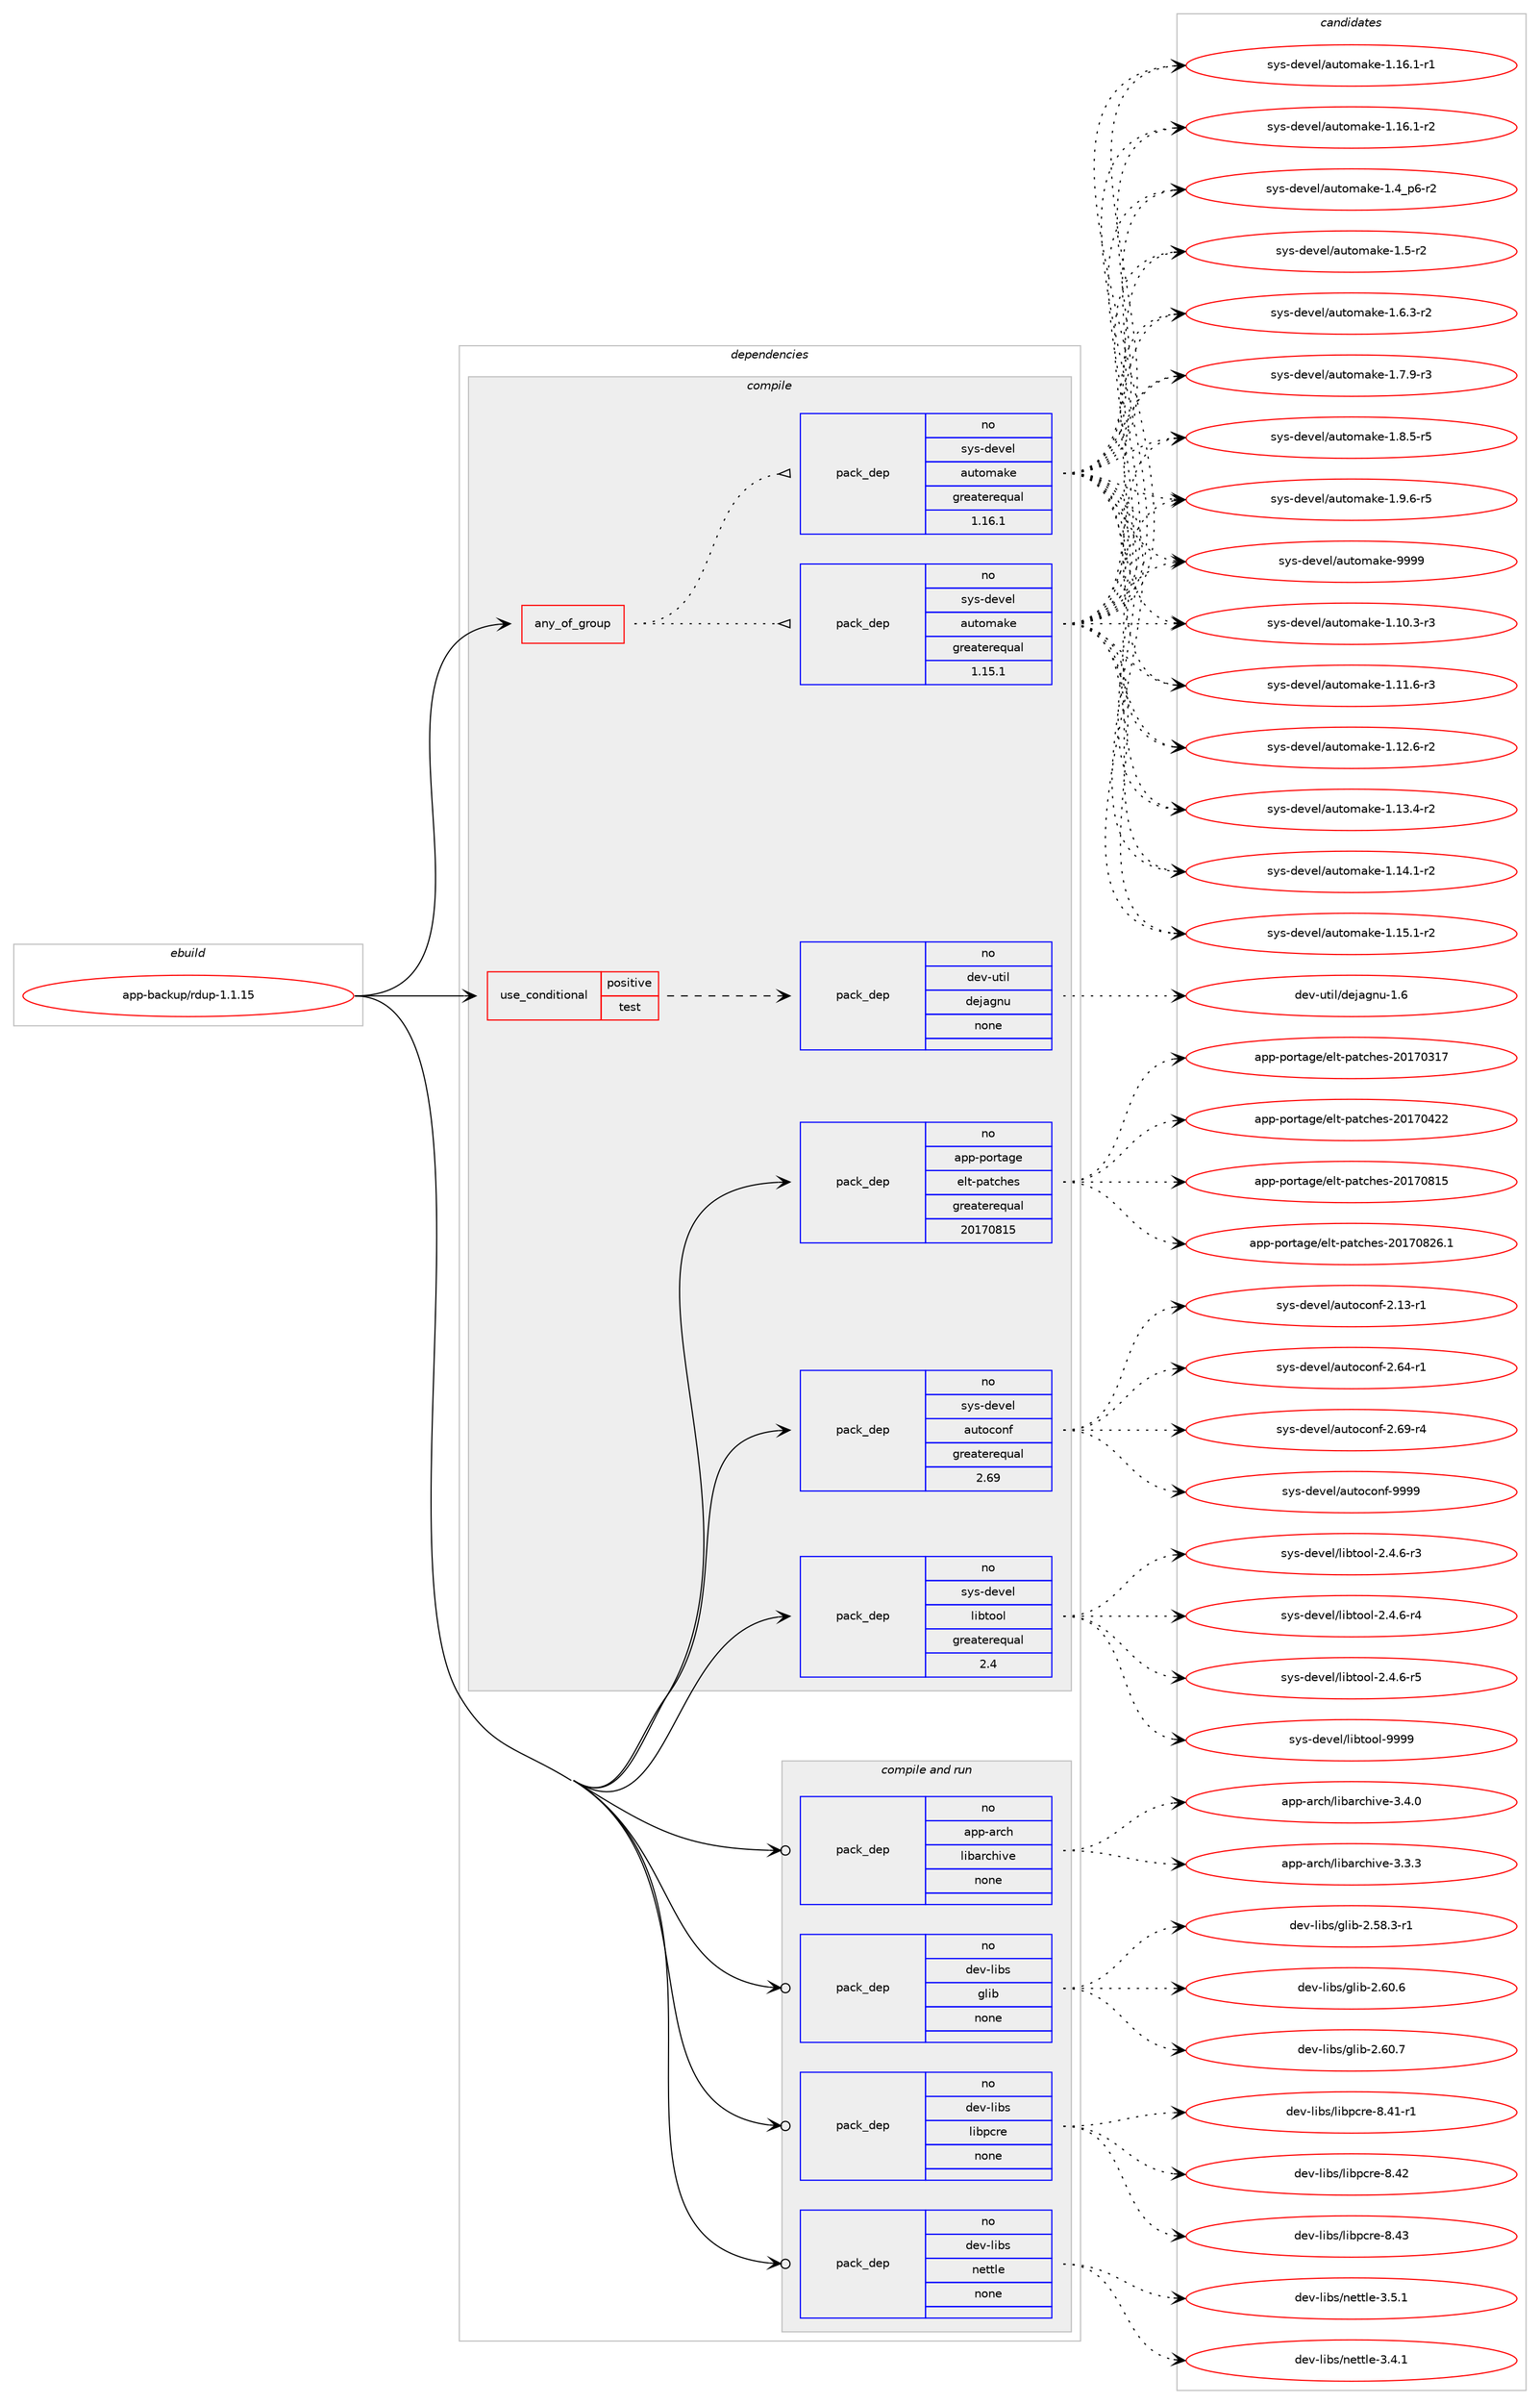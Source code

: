 digraph prolog {

# *************
# Graph options
# *************

newrank=true;
concentrate=true;
compound=true;
graph [rankdir=LR,fontname=Helvetica,fontsize=10,ranksep=1.5];#, ranksep=2.5, nodesep=0.2];
edge  [arrowhead=vee];
node  [fontname=Helvetica,fontsize=10];

# **********
# The ebuild
# **********

subgraph cluster_leftcol {
color=gray;
rank=same;
label=<<i>ebuild</i>>;
id [label="app-backup/rdup-1.1.15", color=red, width=4, href="../app-backup/rdup-1.1.15.svg"];
}

# ****************
# The dependencies
# ****************

subgraph cluster_midcol {
color=gray;
label=<<i>dependencies</i>>;
subgraph cluster_compile {
fillcolor="#eeeeee";
style=filled;
label=<<i>compile</i>>;
subgraph any8325 {
dependency475093 [label=<<TABLE BORDER="0" CELLBORDER="1" CELLSPACING="0" CELLPADDING="4"><TR><TD CELLPADDING="10">any_of_group</TD></TR></TABLE>>, shape=none, color=red];subgraph pack353063 {
dependency475094 [label=<<TABLE BORDER="0" CELLBORDER="1" CELLSPACING="0" CELLPADDING="4" WIDTH="220"><TR><TD ROWSPAN="6" CELLPADDING="30">pack_dep</TD></TR><TR><TD WIDTH="110">no</TD></TR><TR><TD>sys-devel</TD></TR><TR><TD>automake</TD></TR><TR><TD>greaterequal</TD></TR><TR><TD>1.16.1</TD></TR></TABLE>>, shape=none, color=blue];
}
dependency475093:e -> dependency475094:w [weight=20,style="dotted",arrowhead="oinv"];
subgraph pack353064 {
dependency475095 [label=<<TABLE BORDER="0" CELLBORDER="1" CELLSPACING="0" CELLPADDING="4" WIDTH="220"><TR><TD ROWSPAN="6" CELLPADDING="30">pack_dep</TD></TR><TR><TD WIDTH="110">no</TD></TR><TR><TD>sys-devel</TD></TR><TR><TD>automake</TD></TR><TR><TD>greaterequal</TD></TR><TR><TD>1.15.1</TD></TR></TABLE>>, shape=none, color=blue];
}
dependency475093:e -> dependency475095:w [weight=20,style="dotted",arrowhead="oinv"];
}
id:e -> dependency475093:w [weight=20,style="solid",arrowhead="vee"];
subgraph cond113404 {
dependency475096 [label=<<TABLE BORDER="0" CELLBORDER="1" CELLSPACING="0" CELLPADDING="4"><TR><TD ROWSPAN="3" CELLPADDING="10">use_conditional</TD></TR><TR><TD>positive</TD></TR><TR><TD>test</TD></TR></TABLE>>, shape=none, color=red];
subgraph pack353065 {
dependency475097 [label=<<TABLE BORDER="0" CELLBORDER="1" CELLSPACING="0" CELLPADDING="4" WIDTH="220"><TR><TD ROWSPAN="6" CELLPADDING="30">pack_dep</TD></TR><TR><TD WIDTH="110">no</TD></TR><TR><TD>dev-util</TD></TR><TR><TD>dejagnu</TD></TR><TR><TD>none</TD></TR><TR><TD></TD></TR></TABLE>>, shape=none, color=blue];
}
dependency475096:e -> dependency475097:w [weight=20,style="dashed",arrowhead="vee"];
}
id:e -> dependency475096:w [weight=20,style="solid",arrowhead="vee"];
subgraph pack353066 {
dependency475098 [label=<<TABLE BORDER="0" CELLBORDER="1" CELLSPACING="0" CELLPADDING="4" WIDTH="220"><TR><TD ROWSPAN="6" CELLPADDING="30">pack_dep</TD></TR><TR><TD WIDTH="110">no</TD></TR><TR><TD>app-portage</TD></TR><TR><TD>elt-patches</TD></TR><TR><TD>greaterequal</TD></TR><TR><TD>20170815</TD></TR></TABLE>>, shape=none, color=blue];
}
id:e -> dependency475098:w [weight=20,style="solid",arrowhead="vee"];
subgraph pack353067 {
dependency475099 [label=<<TABLE BORDER="0" CELLBORDER="1" CELLSPACING="0" CELLPADDING="4" WIDTH="220"><TR><TD ROWSPAN="6" CELLPADDING="30">pack_dep</TD></TR><TR><TD WIDTH="110">no</TD></TR><TR><TD>sys-devel</TD></TR><TR><TD>autoconf</TD></TR><TR><TD>greaterequal</TD></TR><TR><TD>2.69</TD></TR></TABLE>>, shape=none, color=blue];
}
id:e -> dependency475099:w [weight=20,style="solid",arrowhead="vee"];
subgraph pack353068 {
dependency475100 [label=<<TABLE BORDER="0" CELLBORDER="1" CELLSPACING="0" CELLPADDING="4" WIDTH="220"><TR><TD ROWSPAN="6" CELLPADDING="30">pack_dep</TD></TR><TR><TD WIDTH="110">no</TD></TR><TR><TD>sys-devel</TD></TR><TR><TD>libtool</TD></TR><TR><TD>greaterequal</TD></TR><TR><TD>2.4</TD></TR></TABLE>>, shape=none, color=blue];
}
id:e -> dependency475100:w [weight=20,style="solid",arrowhead="vee"];
}
subgraph cluster_compileandrun {
fillcolor="#eeeeee";
style=filled;
label=<<i>compile and run</i>>;
subgraph pack353069 {
dependency475101 [label=<<TABLE BORDER="0" CELLBORDER="1" CELLSPACING="0" CELLPADDING="4" WIDTH="220"><TR><TD ROWSPAN="6" CELLPADDING="30">pack_dep</TD></TR><TR><TD WIDTH="110">no</TD></TR><TR><TD>app-arch</TD></TR><TR><TD>libarchive</TD></TR><TR><TD>none</TD></TR><TR><TD></TD></TR></TABLE>>, shape=none, color=blue];
}
id:e -> dependency475101:w [weight=20,style="solid",arrowhead="odotvee"];
subgraph pack353070 {
dependency475102 [label=<<TABLE BORDER="0" CELLBORDER="1" CELLSPACING="0" CELLPADDING="4" WIDTH="220"><TR><TD ROWSPAN="6" CELLPADDING="30">pack_dep</TD></TR><TR><TD WIDTH="110">no</TD></TR><TR><TD>dev-libs</TD></TR><TR><TD>glib</TD></TR><TR><TD>none</TD></TR><TR><TD></TD></TR></TABLE>>, shape=none, color=blue];
}
id:e -> dependency475102:w [weight=20,style="solid",arrowhead="odotvee"];
subgraph pack353071 {
dependency475103 [label=<<TABLE BORDER="0" CELLBORDER="1" CELLSPACING="0" CELLPADDING="4" WIDTH="220"><TR><TD ROWSPAN="6" CELLPADDING="30">pack_dep</TD></TR><TR><TD WIDTH="110">no</TD></TR><TR><TD>dev-libs</TD></TR><TR><TD>libpcre</TD></TR><TR><TD>none</TD></TR><TR><TD></TD></TR></TABLE>>, shape=none, color=blue];
}
id:e -> dependency475103:w [weight=20,style="solid",arrowhead="odotvee"];
subgraph pack353072 {
dependency475104 [label=<<TABLE BORDER="0" CELLBORDER="1" CELLSPACING="0" CELLPADDING="4" WIDTH="220"><TR><TD ROWSPAN="6" CELLPADDING="30">pack_dep</TD></TR><TR><TD WIDTH="110">no</TD></TR><TR><TD>dev-libs</TD></TR><TR><TD>nettle</TD></TR><TR><TD>none</TD></TR><TR><TD></TD></TR></TABLE>>, shape=none, color=blue];
}
id:e -> dependency475104:w [weight=20,style="solid",arrowhead="odotvee"];
}
subgraph cluster_run {
fillcolor="#eeeeee";
style=filled;
label=<<i>run</i>>;
}
}

# **************
# The candidates
# **************

subgraph cluster_choices {
rank=same;
color=gray;
label=<<i>candidates</i>>;

subgraph choice353063 {
color=black;
nodesep=1;
choice11512111545100101118101108479711711611110997107101454946494846514511451 [label="sys-devel/automake-1.10.3-r3", color=red, width=4,href="../sys-devel/automake-1.10.3-r3.svg"];
choice11512111545100101118101108479711711611110997107101454946494946544511451 [label="sys-devel/automake-1.11.6-r3", color=red, width=4,href="../sys-devel/automake-1.11.6-r3.svg"];
choice11512111545100101118101108479711711611110997107101454946495046544511450 [label="sys-devel/automake-1.12.6-r2", color=red, width=4,href="../sys-devel/automake-1.12.6-r2.svg"];
choice11512111545100101118101108479711711611110997107101454946495146524511450 [label="sys-devel/automake-1.13.4-r2", color=red, width=4,href="../sys-devel/automake-1.13.4-r2.svg"];
choice11512111545100101118101108479711711611110997107101454946495246494511450 [label="sys-devel/automake-1.14.1-r2", color=red, width=4,href="../sys-devel/automake-1.14.1-r2.svg"];
choice11512111545100101118101108479711711611110997107101454946495346494511450 [label="sys-devel/automake-1.15.1-r2", color=red, width=4,href="../sys-devel/automake-1.15.1-r2.svg"];
choice11512111545100101118101108479711711611110997107101454946495446494511449 [label="sys-devel/automake-1.16.1-r1", color=red, width=4,href="../sys-devel/automake-1.16.1-r1.svg"];
choice11512111545100101118101108479711711611110997107101454946495446494511450 [label="sys-devel/automake-1.16.1-r2", color=red, width=4,href="../sys-devel/automake-1.16.1-r2.svg"];
choice115121115451001011181011084797117116111109971071014549465295112544511450 [label="sys-devel/automake-1.4_p6-r2", color=red, width=4,href="../sys-devel/automake-1.4_p6-r2.svg"];
choice11512111545100101118101108479711711611110997107101454946534511450 [label="sys-devel/automake-1.5-r2", color=red, width=4,href="../sys-devel/automake-1.5-r2.svg"];
choice115121115451001011181011084797117116111109971071014549465446514511450 [label="sys-devel/automake-1.6.3-r2", color=red, width=4,href="../sys-devel/automake-1.6.3-r2.svg"];
choice115121115451001011181011084797117116111109971071014549465546574511451 [label="sys-devel/automake-1.7.9-r3", color=red, width=4,href="../sys-devel/automake-1.7.9-r3.svg"];
choice115121115451001011181011084797117116111109971071014549465646534511453 [label="sys-devel/automake-1.8.5-r5", color=red, width=4,href="../sys-devel/automake-1.8.5-r5.svg"];
choice115121115451001011181011084797117116111109971071014549465746544511453 [label="sys-devel/automake-1.9.6-r5", color=red, width=4,href="../sys-devel/automake-1.9.6-r5.svg"];
choice115121115451001011181011084797117116111109971071014557575757 [label="sys-devel/automake-9999", color=red, width=4,href="../sys-devel/automake-9999.svg"];
dependency475094:e -> choice11512111545100101118101108479711711611110997107101454946494846514511451:w [style=dotted,weight="100"];
dependency475094:e -> choice11512111545100101118101108479711711611110997107101454946494946544511451:w [style=dotted,weight="100"];
dependency475094:e -> choice11512111545100101118101108479711711611110997107101454946495046544511450:w [style=dotted,weight="100"];
dependency475094:e -> choice11512111545100101118101108479711711611110997107101454946495146524511450:w [style=dotted,weight="100"];
dependency475094:e -> choice11512111545100101118101108479711711611110997107101454946495246494511450:w [style=dotted,weight="100"];
dependency475094:e -> choice11512111545100101118101108479711711611110997107101454946495346494511450:w [style=dotted,weight="100"];
dependency475094:e -> choice11512111545100101118101108479711711611110997107101454946495446494511449:w [style=dotted,weight="100"];
dependency475094:e -> choice11512111545100101118101108479711711611110997107101454946495446494511450:w [style=dotted,weight="100"];
dependency475094:e -> choice115121115451001011181011084797117116111109971071014549465295112544511450:w [style=dotted,weight="100"];
dependency475094:e -> choice11512111545100101118101108479711711611110997107101454946534511450:w [style=dotted,weight="100"];
dependency475094:e -> choice115121115451001011181011084797117116111109971071014549465446514511450:w [style=dotted,weight="100"];
dependency475094:e -> choice115121115451001011181011084797117116111109971071014549465546574511451:w [style=dotted,weight="100"];
dependency475094:e -> choice115121115451001011181011084797117116111109971071014549465646534511453:w [style=dotted,weight="100"];
dependency475094:e -> choice115121115451001011181011084797117116111109971071014549465746544511453:w [style=dotted,weight="100"];
dependency475094:e -> choice115121115451001011181011084797117116111109971071014557575757:w [style=dotted,weight="100"];
}
subgraph choice353064 {
color=black;
nodesep=1;
choice11512111545100101118101108479711711611110997107101454946494846514511451 [label="sys-devel/automake-1.10.3-r3", color=red, width=4,href="../sys-devel/automake-1.10.3-r3.svg"];
choice11512111545100101118101108479711711611110997107101454946494946544511451 [label="sys-devel/automake-1.11.6-r3", color=red, width=4,href="../sys-devel/automake-1.11.6-r3.svg"];
choice11512111545100101118101108479711711611110997107101454946495046544511450 [label="sys-devel/automake-1.12.6-r2", color=red, width=4,href="../sys-devel/automake-1.12.6-r2.svg"];
choice11512111545100101118101108479711711611110997107101454946495146524511450 [label="sys-devel/automake-1.13.4-r2", color=red, width=4,href="../sys-devel/automake-1.13.4-r2.svg"];
choice11512111545100101118101108479711711611110997107101454946495246494511450 [label="sys-devel/automake-1.14.1-r2", color=red, width=4,href="../sys-devel/automake-1.14.1-r2.svg"];
choice11512111545100101118101108479711711611110997107101454946495346494511450 [label="sys-devel/automake-1.15.1-r2", color=red, width=4,href="../sys-devel/automake-1.15.1-r2.svg"];
choice11512111545100101118101108479711711611110997107101454946495446494511449 [label="sys-devel/automake-1.16.1-r1", color=red, width=4,href="../sys-devel/automake-1.16.1-r1.svg"];
choice11512111545100101118101108479711711611110997107101454946495446494511450 [label="sys-devel/automake-1.16.1-r2", color=red, width=4,href="../sys-devel/automake-1.16.1-r2.svg"];
choice115121115451001011181011084797117116111109971071014549465295112544511450 [label="sys-devel/automake-1.4_p6-r2", color=red, width=4,href="../sys-devel/automake-1.4_p6-r2.svg"];
choice11512111545100101118101108479711711611110997107101454946534511450 [label="sys-devel/automake-1.5-r2", color=red, width=4,href="../sys-devel/automake-1.5-r2.svg"];
choice115121115451001011181011084797117116111109971071014549465446514511450 [label="sys-devel/automake-1.6.3-r2", color=red, width=4,href="../sys-devel/automake-1.6.3-r2.svg"];
choice115121115451001011181011084797117116111109971071014549465546574511451 [label="sys-devel/automake-1.7.9-r3", color=red, width=4,href="../sys-devel/automake-1.7.9-r3.svg"];
choice115121115451001011181011084797117116111109971071014549465646534511453 [label="sys-devel/automake-1.8.5-r5", color=red, width=4,href="../sys-devel/automake-1.8.5-r5.svg"];
choice115121115451001011181011084797117116111109971071014549465746544511453 [label="sys-devel/automake-1.9.6-r5", color=red, width=4,href="../sys-devel/automake-1.9.6-r5.svg"];
choice115121115451001011181011084797117116111109971071014557575757 [label="sys-devel/automake-9999", color=red, width=4,href="../sys-devel/automake-9999.svg"];
dependency475095:e -> choice11512111545100101118101108479711711611110997107101454946494846514511451:w [style=dotted,weight="100"];
dependency475095:e -> choice11512111545100101118101108479711711611110997107101454946494946544511451:w [style=dotted,weight="100"];
dependency475095:e -> choice11512111545100101118101108479711711611110997107101454946495046544511450:w [style=dotted,weight="100"];
dependency475095:e -> choice11512111545100101118101108479711711611110997107101454946495146524511450:w [style=dotted,weight="100"];
dependency475095:e -> choice11512111545100101118101108479711711611110997107101454946495246494511450:w [style=dotted,weight="100"];
dependency475095:e -> choice11512111545100101118101108479711711611110997107101454946495346494511450:w [style=dotted,weight="100"];
dependency475095:e -> choice11512111545100101118101108479711711611110997107101454946495446494511449:w [style=dotted,weight="100"];
dependency475095:e -> choice11512111545100101118101108479711711611110997107101454946495446494511450:w [style=dotted,weight="100"];
dependency475095:e -> choice115121115451001011181011084797117116111109971071014549465295112544511450:w [style=dotted,weight="100"];
dependency475095:e -> choice11512111545100101118101108479711711611110997107101454946534511450:w [style=dotted,weight="100"];
dependency475095:e -> choice115121115451001011181011084797117116111109971071014549465446514511450:w [style=dotted,weight="100"];
dependency475095:e -> choice115121115451001011181011084797117116111109971071014549465546574511451:w [style=dotted,weight="100"];
dependency475095:e -> choice115121115451001011181011084797117116111109971071014549465646534511453:w [style=dotted,weight="100"];
dependency475095:e -> choice115121115451001011181011084797117116111109971071014549465746544511453:w [style=dotted,weight="100"];
dependency475095:e -> choice115121115451001011181011084797117116111109971071014557575757:w [style=dotted,weight="100"];
}
subgraph choice353065 {
color=black;
nodesep=1;
choice10010111845117116105108471001011069710311011745494654 [label="dev-util/dejagnu-1.6", color=red, width=4,href="../dev-util/dejagnu-1.6.svg"];
dependency475097:e -> choice10010111845117116105108471001011069710311011745494654:w [style=dotted,weight="100"];
}
subgraph choice353066 {
color=black;
nodesep=1;
choice97112112451121111141169710310147101108116451129711699104101115455048495548514955 [label="app-portage/elt-patches-20170317", color=red, width=4,href="../app-portage/elt-patches-20170317.svg"];
choice97112112451121111141169710310147101108116451129711699104101115455048495548525050 [label="app-portage/elt-patches-20170422", color=red, width=4,href="../app-portage/elt-patches-20170422.svg"];
choice97112112451121111141169710310147101108116451129711699104101115455048495548564953 [label="app-portage/elt-patches-20170815", color=red, width=4,href="../app-portage/elt-patches-20170815.svg"];
choice971121124511211111411697103101471011081164511297116991041011154550484955485650544649 [label="app-portage/elt-patches-20170826.1", color=red, width=4,href="../app-portage/elt-patches-20170826.1.svg"];
dependency475098:e -> choice97112112451121111141169710310147101108116451129711699104101115455048495548514955:w [style=dotted,weight="100"];
dependency475098:e -> choice97112112451121111141169710310147101108116451129711699104101115455048495548525050:w [style=dotted,weight="100"];
dependency475098:e -> choice97112112451121111141169710310147101108116451129711699104101115455048495548564953:w [style=dotted,weight="100"];
dependency475098:e -> choice971121124511211111411697103101471011081164511297116991041011154550484955485650544649:w [style=dotted,weight="100"];
}
subgraph choice353067 {
color=black;
nodesep=1;
choice1151211154510010111810110847971171161119911111010245504649514511449 [label="sys-devel/autoconf-2.13-r1", color=red, width=4,href="../sys-devel/autoconf-2.13-r1.svg"];
choice1151211154510010111810110847971171161119911111010245504654524511449 [label="sys-devel/autoconf-2.64-r1", color=red, width=4,href="../sys-devel/autoconf-2.64-r1.svg"];
choice1151211154510010111810110847971171161119911111010245504654574511452 [label="sys-devel/autoconf-2.69-r4", color=red, width=4,href="../sys-devel/autoconf-2.69-r4.svg"];
choice115121115451001011181011084797117116111991111101024557575757 [label="sys-devel/autoconf-9999", color=red, width=4,href="../sys-devel/autoconf-9999.svg"];
dependency475099:e -> choice1151211154510010111810110847971171161119911111010245504649514511449:w [style=dotted,weight="100"];
dependency475099:e -> choice1151211154510010111810110847971171161119911111010245504654524511449:w [style=dotted,weight="100"];
dependency475099:e -> choice1151211154510010111810110847971171161119911111010245504654574511452:w [style=dotted,weight="100"];
dependency475099:e -> choice115121115451001011181011084797117116111991111101024557575757:w [style=dotted,weight="100"];
}
subgraph choice353068 {
color=black;
nodesep=1;
choice1151211154510010111810110847108105981161111111084550465246544511451 [label="sys-devel/libtool-2.4.6-r3", color=red, width=4,href="../sys-devel/libtool-2.4.6-r3.svg"];
choice1151211154510010111810110847108105981161111111084550465246544511452 [label="sys-devel/libtool-2.4.6-r4", color=red, width=4,href="../sys-devel/libtool-2.4.6-r4.svg"];
choice1151211154510010111810110847108105981161111111084550465246544511453 [label="sys-devel/libtool-2.4.6-r5", color=red, width=4,href="../sys-devel/libtool-2.4.6-r5.svg"];
choice1151211154510010111810110847108105981161111111084557575757 [label="sys-devel/libtool-9999", color=red, width=4,href="../sys-devel/libtool-9999.svg"];
dependency475100:e -> choice1151211154510010111810110847108105981161111111084550465246544511451:w [style=dotted,weight="100"];
dependency475100:e -> choice1151211154510010111810110847108105981161111111084550465246544511452:w [style=dotted,weight="100"];
dependency475100:e -> choice1151211154510010111810110847108105981161111111084550465246544511453:w [style=dotted,weight="100"];
dependency475100:e -> choice1151211154510010111810110847108105981161111111084557575757:w [style=dotted,weight="100"];
}
subgraph choice353069 {
color=black;
nodesep=1;
choice9711211245971149910447108105989711499104105118101455146514651 [label="app-arch/libarchive-3.3.3", color=red, width=4,href="../app-arch/libarchive-3.3.3.svg"];
choice9711211245971149910447108105989711499104105118101455146524648 [label="app-arch/libarchive-3.4.0", color=red, width=4,href="../app-arch/libarchive-3.4.0.svg"];
dependency475101:e -> choice9711211245971149910447108105989711499104105118101455146514651:w [style=dotted,weight="100"];
dependency475101:e -> choice9711211245971149910447108105989711499104105118101455146524648:w [style=dotted,weight="100"];
}
subgraph choice353070 {
color=black;
nodesep=1;
choice10010111845108105981154710310810598455046535646514511449 [label="dev-libs/glib-2.58.3-r1", color=red, width=4,href="../dev-libs/glib-2.58.3-r1.svg"];
choice1001011184510810598115471031081059845504654484654 [label="dev-libs/glib-2.60.6", color=red, width=4,href="../dev-libs/glib-2.60.6.svg"];
choice1001011184510810598115471031081059845504654484655 [label="dev-libs/glib-2.60.7", color=red, width=4,href="../dev-libs/glib-2.60.7.svg"];
dependency475102:e -> choice10010111845108105981154710310810598455046535646514511449:w [style=dotted,weight="100"];
dependency475102:e -> choice1001011184510810598115471031081059845504654484654:w [style=dotted,weight="100"];
dependency475102:e -> choice1001011184510810598115471031081059845504654484655:w [style=dotted,weight="100"];
}
subgraph choice353071 {
color=black;
nodesep=1;
choice100101118451081059811547108105981129911410145564652494511449 [label="dev-libs/libpcre-8.41-r1", color=red, width=4,href="../dev-libs/libpcre-8.41-r1.svg"];
choice10010111845108105981154710810598112991141014556465250 [label="dev-libs/libpcre-8.42", color=red, width=4,href="../dev-libs/libpcre-8.42.svg"];
choice10010111845108105981154710810598112991141014556465251 [label="dev-libs/libpcre-8.43", color=red, width=4,href="../dev-libs/libpcre-8.43.svg"];
dependency475103:e -> choice100101118451081059811547108105981129911410145564652494511449:w [style=dotted,weight="100"];
dependency475103:e -> choice10010111845108105981154710810598112991141014556465250:w [style=dotted,weight="100"];
dependency475103:e -> choice10010111845108105981154710810598112991141014556465251:w [style=dotted,weight="100"];
}
subgraph choice353072 {
color=black;
nodesep=1;
choice100101118451081059811547110101116116108101455146524649 [label="dev-libs/nettle-3.4.1", color=red, width=4,href="../dev-libs/nettle-3.4.1.svg"];
choice100101118451081059811547110101116116108101455146534649 [label="dev-libs/nettle-3.5.1", color=red, width=4,href="../dev-libs/nettle-3.5.1.svg"];
dependency475104:e -> choice100101118451081059811547110101116116108101455146524649:w [style=dotted,weight="100"];
dependency475104:e -> choice100101118451081059811547110101116116108101455146534649:w [style=dotted,weight="100"];
}
}

}
